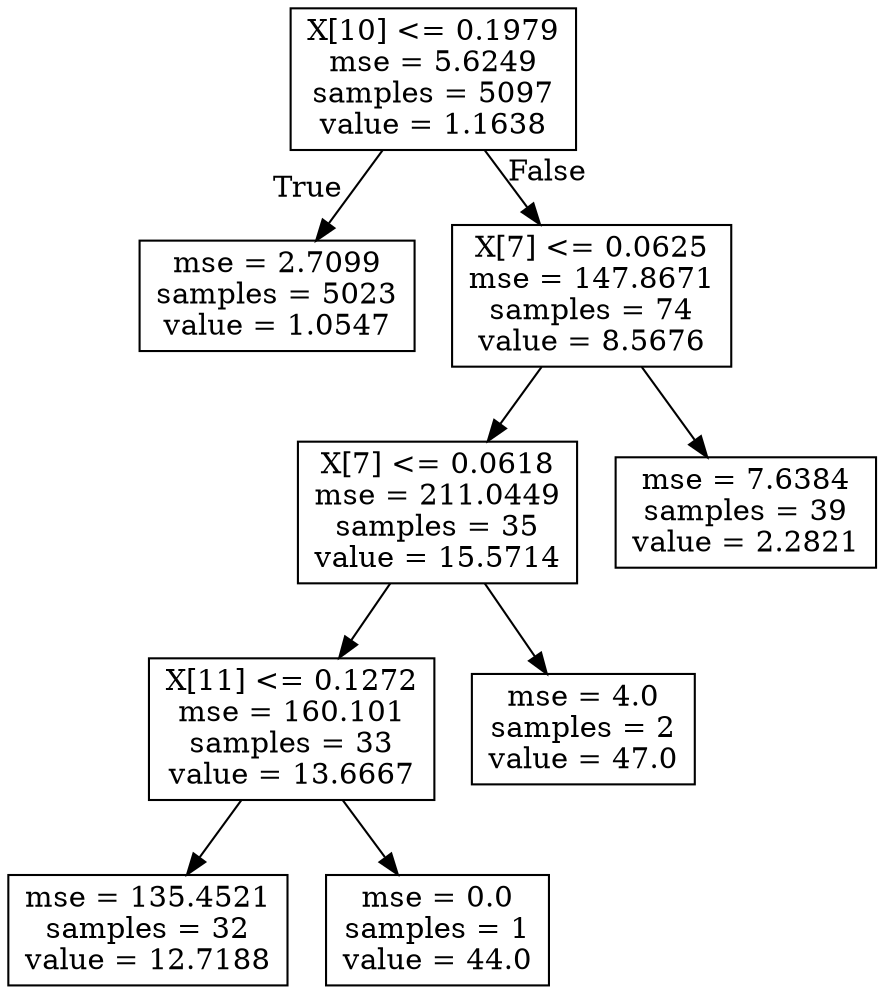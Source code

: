 digraph Tree {
node [shape=box] ;
0 [label="X[10] <= 0.1979\nmse = 5.6249\nsamples = 5097\nvalue = 1.1638"] ;
1 [label="mse = 2.7099\nsamples = 5023\nvalue = 1.0547"] ;
0 -> 1 [labeldistance=2.5, labelangle=45, headlabel="True"] ;
2 [label="X[7] <= 0.0625\nmse = 147.8671\nsamples = 74\nvalue = 8.5676"] ;
0 -> 2 [labeldistance=2.5, labelangle=-45, headlabel="False"] ;
3 [label="X[7] <= 0.0618\nmse = 211.0449\nsamples = 35\nvalue = 15.5714"] ;
2 -> 3 ;
5 [label="X[11] <= 0.1272\nmse = 160.101\nsamples = 33\nvalue = 13.6667"] ;
3 -> 5 ;
7 [label="mse = 135.4521\nsamples = 32\nvalue = 12.7188"] ;
5 -> 7 ;
8 [label="mse = 0.0\nsamples = 1\nvalue = 44.0"] ;
5 -> 8 ;
6 [label="mse = 4.0\nsamples = 2\nvalue = 47.0"] ;
3 -> 6 ;
4 [label="mse = 7.6384\nsamples = 39\nvalue = 2.2821"] ;
2 -> 4 ;
}